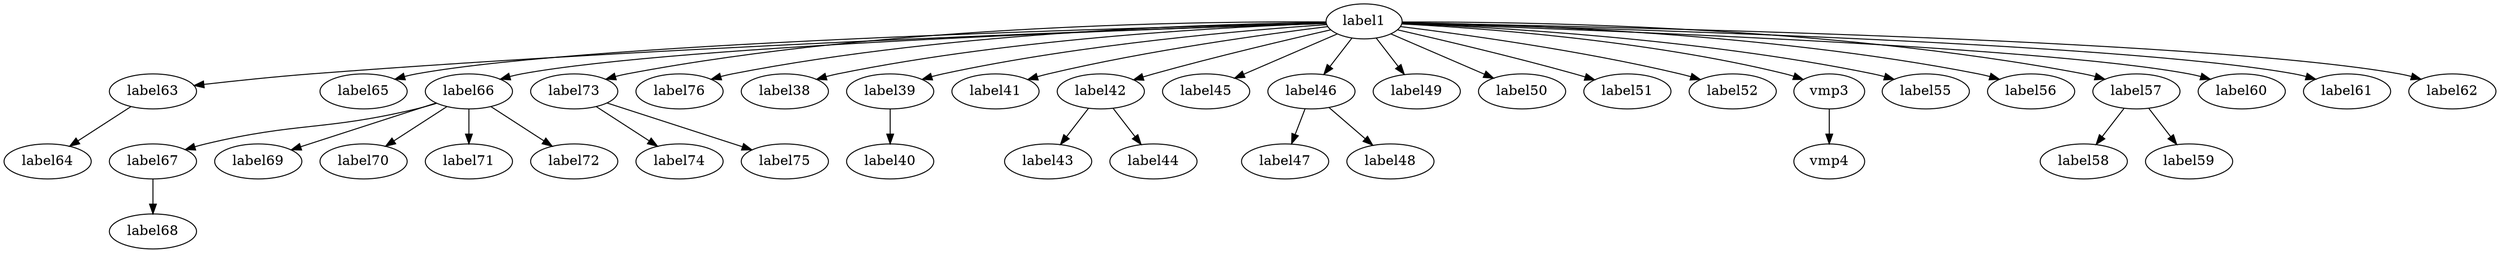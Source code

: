 digraph {
 label1 [label=label1];
 label63 [label=label63];
 label64 [label=label64];
label63 -> label64;
 label65 [label=label65];
 label66 [label=label66];
 label67 [label=label67];
 label68 [label=label68];
label67 -> label68;
 label69 [label=label69];
 label70 [label=label70];
 label71 [label=label71];
 label72 [label=label72];
label66 -> label67;
label66 -> label69;
label66 -> label70;
label66 -> label71;
label66 -> label72;
 label73 [label=label73];
 label74 [label=label74];
 label75 [label=label75];
label73 -> label74;
label73 -> label75;
 label76 [label=label76];
 label38 [label=label38];
 label39 [label=label39];
 label40 [label=label40];
label39 -> label40;
 label41 [label=label41];
 label42 [label=label42];
 label43 [label=label43];
 label44 [label=label44];
label42 -> label43;
label42 -> label44;
 label45 [label=label45];
 label46 [label=label46];
 label47 [label=label47];
 label48 [label=label48];
label46 -> label47;
label46 -> label48;
 label49 [label=label49];
 label50 [label=label50];
 label51 [label=label51];
 label52 [label=label52];
 vmp3 [label=vmp3];
 vmp4 [label=vmp4];
vmp3 -> vmp4;
 label55 [label=label55];
 label56 [label=label56];
 label57 [label=label57];
 label58 [label=label58];
 label59 [label=label59];
label57 -> label58;
label57 -> label59;
 label60 [label=label60];
 label61 [label=label61];
 label62 [label=label62];
label1 -> label63;
label1 -> label65;
label1 -> label66;
label1 -> label73;
label1 -> label76;
label1 -> label38;
label1 -> label39;
label1 -> label41;
label1 -> label42;
label1 -> label45;
label1 -> label46;
label1 -> label49;
label1 -> label50;
label1 -> label51;
label1 -> label52;
label1 -> vmp3;
label1 -> label55;
label1 -> label56;
label1 -> label57;
label1 -> label60;
label1 -> label61;
label1 -> label62;
}
